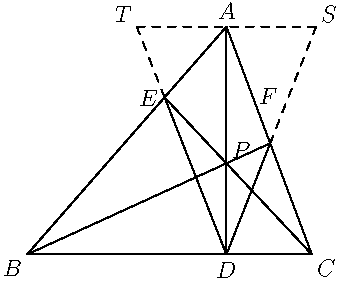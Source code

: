 
import geometry;

size(170);

pair A = (2, 8);
label("$A$", A, N);
pair B = (-5, 0);
label("$B$", B, SW);
pair C = (5, 0);
label("$C$", C, SE);
draw(A -- B -- C -- cycle);

line ad = perpendicular(locate(A), line(locate(B), locate(C)));
pair D = locate(intersectionpoint(ad, line(locate(B), locate(C))));
label("$D$", D, S);
draw(A -- D);

real t = 0.6;
pair P = ((1-t)*A.x+t*D.x, (1-t)*A.y+t*D.y);
label("$P$", P, NE);

pair E = locate(intersectionpoint(line(locate(C), locate(P)), line(locate(A), locate(B))));
label("$E$", E, W);

pair F = locate(intersectionpoint(line(locate(B), locate(P)), line(locate(A), locate(C))));
label("$F$", F, E);

draw(B -- F);
draw(C -- E);

draw(D -- E);
draw(D -- F);

line ats = parallel(locate(A), line(locate(B), locate(C)));
pair T = locate(intersectionpoint(ats, line(locate(D), locate(E))));
pair S = locate(intersectionpoint(ats, line(locate(D), locate(F))));

label("$T$", T, NW);
label("$S$", S, NE);

draw(T -- S, dashed);
draw(E -- T, dashed);
draw(F -- S, dashed);



